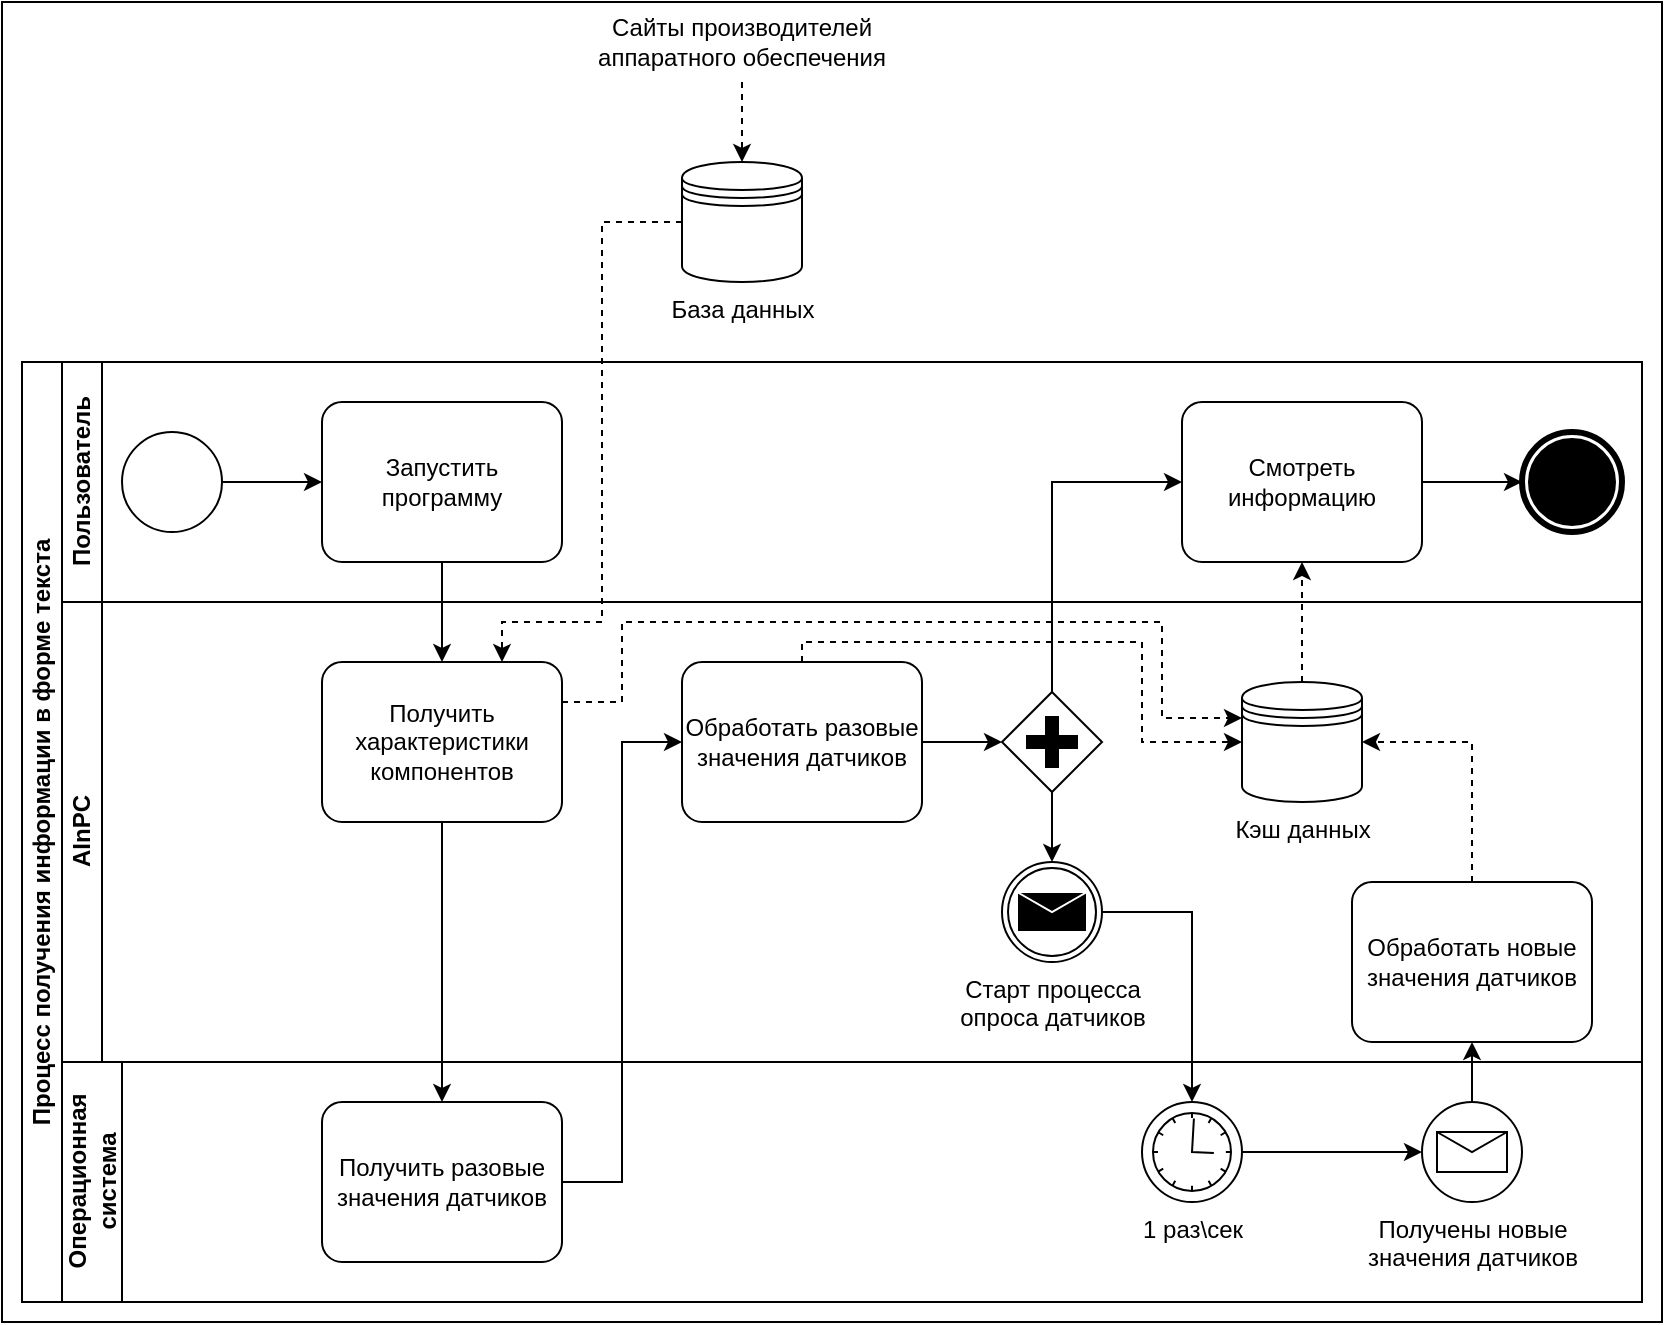 <mxfile version="23.1.5" type="device">
  <diagram name="Страница — 1" id="ldbGfHZ0eZPmSLidIe8T">
    <mxGraphModel dx="1026" dy="692" grid="1" gridSize="10" guides="1" tooltips="1" connect="1" arrows="1" fold="1" page="1" pageScale="1" pageWidth="827" pageHeight="1169" math="0" shadow="0">
      <root>
        <mxCell id="0" />
        <mxCell id="1" parent="0" />
        <mxCell id="xImVlEGAfn_o48DZk_ja-41" value="" style="rounded=0;whiteSpace=wrap;html=1;" vertex="1" parent="1">
          <mxGeometry width="830" height="660" as="geometry" />
        </mxCell>
        <mxCell id="xImVlEGAfn_o48DZk_ja-1" value="Процесс получения информации в форме текста" style="swimlane;html=1;childLayout=stackLayout;resizeParent=1;resizeParentMax=0;horizontal=0;startSize=20;horizontalStack=0;whiteSpace=wrap;" vertex="1" parent="1">
          <mxGeometry x="10" y="180" width="810" height="470" as="geometry" />
        </mxCell>
        <mxCell id="xImVlEGAfn_o48DZk_ja-2" value="Пользователь" style="swimlane;html=1;startSize=20;horizontal=0;" vertex="1" parent="xImVlEGAfn_o48DZk_ja-1">
          <mxGeometry x="20" width="790" height="120" as="geometry" />
        </mxCell>
        <mxCell id="xImVlEGAfn_o48DZk_ja-9" style="edgeStyle=orthogonalEdgeStyle;rounded=0;orthogonalLoop=1;jettySize=auto;html=1;" edge="1" parent="xImVlEGAfn_o48DZk_ja-2" source="xImVlEGAfn_o48DZk_ja-5" target="xImVlEGAfn_o48DZk_ja-6">
          <mxGeometry relative="1" as="geometry" />
        </mxCell>
        <mxCell id="xImVlEGAfn_o48DZk_ja-5" value="" style="points=[[0.145,0.145,0],[0.5,0,0],[0.855,0.145,0],[1,0.5,0],[0.855,0.855,0],[0.5,1,0],[0.145,0.855,0],[0,0.5,0]];shape=mxgraph.bpmn.event;html=1;verticalLabelPosition=bottom;labelBackgroundColor=#ffffff;verticalAlign=top;align=center;perimeter=ellipsePerimeter;outlineConnect=0;aspect=fixed;outline=standard;symbol=general;" vertex="1" parent="xImVlEGAfn_o48DZk_ja-2">
          <mxGeometry x="30" y="35" width="50" height="50" as="geometry" />
        </mxCell>
        <mxCell id="xImVlEGAfn_o48DZk_ja-6" value="Запустить программу" style="points=[[0.25,0,0],[0.5,0,0],[0.75,0,0],[1,0.25,0],[1,0.5,0],[1,0.75,0],[0.75,1,0],[0.5,1,0],[0.25,1,0],[0,0.75,0],[0,0.5,0],[0,0.25,0]];shape=mxgraph.bpmn.task;whiteSpace=wrap;rectStyle=rounded;size=10;html=1;container=1;expand=0;collapsible=0;taskMarker=abstract;" vertex="1" parent="xImVlEGAfn_o48DZk_ja-2">
          <mxGeometry x="130" y="20" width="120" height="80" as="geometry" />
        </mxCell>
        <mxCell id="xImVlEGAfn_o48DZk_ja-21" style="edgeStyle=orthogonalEdgeStyle;rounded=0;orthogonalLoop=1;jettySize=auto;html=1;" edge="1" parent="xImVlEGAfn_o48DZk_ja-2" source="xImVlEGAfn_o48DZk_ja-19" target="xImVlEGAfn_o48DZk_ja-20">
          <mxGeometry relative="1" as="geometry" />
        </mxCell>
        <mxCell id="xImVlEGAfn_o48DZk_ja-19" value="Смотреть информацию" style="points=[[0.25,0,0],[0.5,0,0],[0.75,0,0],[1,0.25,0],[1,0.5,0],[1,0.75,0],[0.75,1,0],[0.5,1,0],[0.25,1,0],[0,0.75,0],[0,0.5,0],[0,0.25,0]];shape=mxgraph.bpmn.task;whiteSpace=wrap;rectStyle=rounded;size=10;html=1;container=1;expand=0;collapsible=0;taskMarker=abstract;" vertex="1" parent="xImVlEGAfn_o48DZk_ja-2">
          <mxGeometry x="560" y="20" width="120" height="80" as="geometry" />
        </mxCell>
        <mxCell id="xImVlEGAfn_o48DZk_ja-20" value="" style="points=[[0.145,0.145,0],[0.5,0,0],[0.855,0.145,0],[1,0.5,0],[0.855,0.855,0],[0.5,1,0],[0.145,0.855,0],[0,0.5,0]];shape=mxgraph.bpmn.event;html=1;verticalLabelPosition=bottom;labelBackgroundColor=#ffffff;verticalAlign=top;align=center;perimeter=ellipsePerimeter;outlineConnect=0;aspect=fixed;outline=end;symbol=terminate;" vertex="1" parent="xImVlEGAfn_o48DZk_ja-2">
          <mxGeometry x="730" y="35" width="50" height="50" as="geometry" />
        </mxCell>
        <mxCell id="xImVlEGAfn_o48DZk_ja-3" value="AInPC" style="swimlane;html=1;startSize=20;horizontal=0;" vertex="1" parent="xImVlEGAfn_o48DZk_ja-1">
          <mxGeometry x="20" y="120" width="790" height="230" as="geometry" />
        </mxCell>
        <mxCell id="xImVlEGAfn_o48DZk_ja-40" style="edgeStyle=orthogonalEdgeStyle;rounded=0;orthogonalLoop=1;jettySize=auto;html=1;exitX=1;exitY=0.25;exitDx=0;exitDy=0;exitPerimeter=0;entryX=0;entryY=0.3;entryDx=0;entryDy=0;dashed=1;" edge="1" parent="xImVlEGAfn_o48DZk_ja-3" source="xImVlEGAfn_o48DZk_ja-7" target="xImVlEGAfn_o48DZk_ja-23">
          <mxGeometry relative="1" as="geometry">
            <Array as="points">
              <mxPoint x="280" y="50" />
              <mxPoint x="280" y="10" />
              <mxPoint x="550" y="10" />
              <mxPoint x="550" y="58" />
            </Array>
          </mxGeometry>
        </mxCell>
        <mxCell id="xImVlEGAfn_o48DZk_ja-7" value="Получить характеристики компонентов" style="points=[[0.25,0,0],[0.5,0,0],[0.75,0,0],[1,0.25,0],[1,0.5,0],[1,0.75,0],[0.75,1,0],[0.5,1,0],[0.25,1,0],[0,0.75,0],[0,0.5,0],[0,0.25,0]];shape=mxgraph.bpmn.task;whiteSpace=wrap;rectStyle=rounded;size=10;html=1;container=1;expand=0;collapsible=0;taskMarker=abstract;" vertex="1" parent="xImVlEGAfn_o48DZk_ja-3">
          <mxGeometry x="130" y="30" width="120" height="80" as="geometry" />
        </mxCell>
        <mxCell id="xImVlEGAfn_o48DZk_ja-24" style="edgeStyle=orthogonalEdgeStyle;rounded=0;orthogonalLoop=1;jettySize=auto;html=1;" edge="1" parent="xImVlEGAfn_o48DZk_ja-3" source="xImVlEGAfn_o48DZk_ja-17" target="xImVlEGAfn_o48DZk_ja-22">
          <mxGeometry relative="1" as="geometry" />
        </mxCell>
        <mxCell id="xImVlEGAfn_o48DZk_ja-36" style="edgeStyle=orthogonalEdgeStyle;rounded=0;orthogonalLoop=1;jettySize=auto;html=1;entryX=0;entryY=0.5;entryDx=0;entryDy=0;exitX=0.5;exitY=0;exitDx=0;exitDy=0;exitPerimeter=0;dashed=1;" edge="1" parent="xImVlEGAfn_o48DZk_ja-3" source="xImVlEGAfn_o48DZk_ja-17" target="xImVlEGAfn_o48DZk_ja-23">
          <mxGeometry relative="1" as="geometry">
            <Array as="points">
              <mxPoint x="370" y="20" />
              <mxPoint x="540" y="20" />
              <mxPoint x="540" y="70" />
            </Array>
          </mxGeometry>
        </mxCell>
        <mxCell id="xImVlEGAfn_o48DZk_ja-17" value="Обработать разовые значения датчиков" style="points=[[0.25,0,0],[0.5,0,0],[0.75,0,0],[1,0.25,0],[1,0.5,0],[1,0.75,0],[0.75,1,0],[0.5,1,0],[0.25,1,0],[0,0.75,0],[0,0.5,0],[0,0.25,0]];shape=mxgraph.bpmn.task;whiteSpace=wrap;rectStyle=rounded;size=10;html=1;container=1;expand=0;collapsible=0;taskMarker=abstract;" vertex="1" parent="xImVlEGAfn_o48DZk_ja-3">
          <mxGeometry x="310" y="30" width="120" height="80" as="geometry" />
        </mxCell>
        <mxCell id="xImVlEGAfn_o48DZk_ja-27" style="edgeStyle=orthogonalEdgeStyle;rounded=0;orthogonalLoop=1;jettySize=auto;html=1;" edge="1" parent="xImVlEGAfn_o48DZk_ja-3" source="xImVlEGAfn_o48DZk_ja-22" target="xImVlEGAfn_o48DZk_ja-26">
          <mxGeometry relative="1" as="geometry" />
        </mxCell>
        <mxCell id="xImVlEGAfn_o48DZk_ja-22" value="" style="points=[[0.25,0.25,0],[0.5,0,0],[0.75,0.25,0],[1,0.5,0],[0.75,0.75,0],[0.5,1,0],[0.25,0.75,0],[0,0.5,0]];shape=mxgraph.bpmn.gateway2;html=1;verticalLabelPosition=bottom;labelBackgroundColor=#ffffff;verticalAlign=top;align=center;perimeter=rhombusPerimeter;outlineConnect=0;outline=none;symbol=none;gwType=parallel;" vertex="1" parent="xImVlEGAfn_o48DZk_ja-3">
          <mxGeometry x="470" y="45" width="50" height="50" as="geometry" />
        </mxCell>
        <mxCell id="xImVlEGAfn_o48DZk_ja-23" value="Кэш данных" style="shape=datastore;html=1;labelPosition=center;verticalLabelPosition=bottom;align=center;verticalAlign=top;" vertex="1" parent="xImVlEGAfn_o48DZk_ja-3">
          <mxGeometry x="590" y="40" width="60" height="60" as="geometry" />
        </mxCell>
        <mxCell id="xImVlEGAfn_o48DZk_ja-26" value="Старт процесса&lt;br&gt;опроса датчиков" style="points=[[0.145,0.145,0],[0.5,0,0],[0.855,0.145,0],[1,0.5,0],[0.855,0.855,0],[0.5,1,0],[0.145,0.855,0],[0,0.5,0]];shape=mxgraph.bpmn.event;html=1;verticalLabelPosition=bottom;labelBackgroundColor=#ffffff;verticalAlign=top;align=center;perimeter=ellipsePerimeter;outlineConnect=0;aspect=fixed;outline=throwing;symbol=message;" vertex="1" parent="xImVlEGAfn_o48DZk_ja-3">
          <mxGeometry x="470" y="130" width="50" height="50" as="geometry" />
        </mxCell>
        <mxCell id="xImVlEGAfn_o48DZk_ja-35" style="edgeStyle=orthogonalEdgeStyle;rounded=0;orthogonalLoop=1;jettySize=auto;html=1;entryX=1;entryY=0.5;entryDx=0;entryDy=0;dashed=1;" edge="1" parent="xImVlEGAfn_o48DZk_ja-3" source="xImVlEGAfn_o48DZk_ja-33" target="xImVlEGAfn_o48DZk_ja-23">
          <mxGeometry relative="1" as="geometry" />
        </mxCell>
        <mxCell id="xImVlEGAfn_o48DZk_ja-33" value="Обработать новые значения датчиков" style="points=[[0.25,0,0],[0.5,0,0],[0.75,0,0],[1,0.25,0],[1,0.5,0],[1,0.75,0],[0.75,1,0],[0.5,1,0],[0.25,1,0],[0,0.75,0],[0,0.5,0],[0,0.25,0]];shape=mxgraph.bpmn.task;whiteSpace=wrap;rectStyle=rounded;size=10;html=1;container=1;expand=0;collapsible=0;taskMarker=abstract;" vertex="1" parent="xImVlEGAfn_o48DZk_ja-3">
          <mxGeometry x="645" y="140" width="120" height="80" as="geometry" />
        </mxCell>
        <mxCell id="xImVlEGAfn_o48DZk_ja-4" value="Операционная&lt;br&gt;система" style="swimlane;html=1;startSize=30;horizontal=0;" vertex="1" parent="xImVlEGAfn_o48DZk_ja-1">
          <mxGeometry x="20" y="350" width="790" height="120" as="geometry" />
        </mxCell>
        <mxCell id="xImVlEGAfn_o48DZk_ja-15" value="Получить разовые значения датчиков" style="points=[[0.25,0,0],[0.5,0,0],[0.75,0,0],[1,0.25,0],[1,0.5,0],[1,0.75,0],[0.75,1,0],[0.5,1,0],[0.25,1,0],[0,0.75,0],[0,0.5,0],[0,0.25,0]];shape=mxgraph.bpmn.task;whiteSpace=wrap;rectStyle=rounded;size=10;html=1;container=1;expand=0;collapsible=0;taskMarker=abstract;" vertex="1" parent="xImVlEGAfn_o48DZk_ja-4">
          <mxGeometry x="130" y="20" width="120" height="80" as="geometry" />
        </mxCell>
        <mxCell id="xImVlEGAfn_o48DZk_ja-32" style="edgeStyle=orthogonalEdgeStyle;rounded=0;orthogonalLoop=1;jettySize=auto;html=1;" edge="1" parent="xImVlEGAfn_o48DZk_ja-4" source="xImVlEGAfn_o48DZk_ja-28" target="xImVlEGAfn_o48DZk_ja-30">
          <mxGeometry relative="1" as="geometry" />
        </mxCell>
        <mxCell id="xImVlEGAfn_o48DZk_ja-28" value="1 раз\сек" style="points=[[0.145,0.145,0],[0.5,0,0],[0.855,0.145,0],[1,0.5,0],[0.855,0.855,0],[0.5,1,0],[0.145,0.855,0],[0,0.5,0]];shape=mxgraph.bpmn.event;html=1;verticalLabelPosition=bottom;labelBackgroundColor=#ffffff;verticalAlign=top;align=center;perimeter=ellipsePerimeter;outlineConnect=0;aspect=fixed;outline=standard;symbol=timer;" vertex="1" parent="xImVlEGAfn_o48DZk_ja-4">
          <mxGeometry x="540" y="20" width="50" height="50" as="geometry" />
        </mxCell>
        <mxCell id="xImVlEGAfn_o48DZk_ja-30" value="Получены новые&lt;br&gt;значения датчиков" style="points=[[0.145,0.145,0],[0.5,0,0],[0.855,0.145,0],[1,0.5,0],[0.855,0.855,0],[0.5,1,0],[0.145,0.855,0],[0,0.5,0]];shape=mxgraph.bpmn.event;html=1;verticalLabelPosition=bottom;labelBackgroundColor=#ffffff;verticalAlign=top;align=center;perimeter=ellipsePerimeter;outlineConnect=0;aspect=fixed;outline=standard;symbol=message;" vertex="1" parent="xImVlEGAfn_o48DZk_ja-4">
          <mxGeometry x="680" y="20" width="50" height="50" as="geometry" />
        </mxCell>
        <mxCell id="xImVlEGAfn_o48DZk_ja-8" style="edgeStyle=orthogonalEdgeStyle;rounded=0;orthogonalLoop=1;jettySize=auto;html=1;exitX=0.5;exitY=1;exitDx=0;exitDy=0;exitPerimeter=0;" edge="1" parent="xImVlEGAfn_o48DZk_ja-1" source="xImVlEGAfn_o48DZk_ja-6" target="xImVlEGAfn_o48DZk_ja-7">
          <mxGeometry relative="1" as="geometry" />
        </mxCell>
        <mxCell id="xImVlEGAfn_o48DZk_ja-16" style="edgeStyle=orthogonalEdgeStyle;rounded=0;orthogonalLoop=1;jettySize=auto;html=1;" edge="1" parent="xImVlEGAfn_o48DZk_ja-1" source="xImVlEGAfn_o48DZk_ja-7" target="xImVlEGAfn_o48DZk_ja-15">
          <mxGeometry relative="1" as="geometry" />
        </mxCell>
        <mxCell id="xImVlEGAfn_o48DZk_ja-18" style="edgeStyle=orthogonalEdgeStyle;rounded=0;orthogonalLoop=1;jettySize=auto;html=1;entryX=0;entryY=0.5;entryDx=0;entryDy=0;entryPerimeter=0;" edge="1" parent="xImVlEGAfn_o48DZk_ja-1" source="xImVlEGAfn_o48DZk_ja-15" target="xImVlEGAfn_o48DZk_ja-17">
          <mxGeometry relative="1" as="geometry" />
        </mxCell>
        <mxCell id="xImVlEGAfn_o48DZk_ja-25" style="edgeStyle=orthogonalEdgeStyle;rounded=0;orthogonalLoop=1;jettySize=auto;html=1;entryX=0;entryY=0.5;entryDx=0;entryDy=0;entryPerimeter=0;" edge="1" parent="xImVlEGAfn_o48DZk_ja-1" source="xImVlEGAfn_o48DZk_ja-22" target="xImVlEGAfn_o48DZk_ja-19">
          <mxGeometry relative="1" as="geometry">
            <Array as="points">
              <mxPoint x="515" y="60" />
            </Array>
          </mxGeometry>
        </mxCell>
        <mxCell id="xImVlEGAfn_o48DZk_ja-31" style="edgeStyle=orthogonalEdgeStyle;rounded=0;orthogonalLoop=1;jettySize=auto;html=1;" edge="1" parent="xImVlEGAfn_o48DZk_ja-1" source="xImVlEGAfn_o48DZk_ja-26" target="xImVlEGAfn_o48DZk_ja-28">
          <mxGeometry relative="1" as="geometry" />
        </mxCell>
        <mxCell id="xImVlEGAfn_o48DZk_ja-34" style="edgeStyle=orthogonalEdgeStyle;rounded=0;orthogonalLoop=1;jettySize=auto;html=1;" edge="1" parent="xImVlEGAfn_o48DZk_ja-1" source="xImVlEGAfn_o48DZk_ja-30" target="xImVlEGAfn_o48DZk_ja-33">
          <mxGeometry relative="1" as="geometry" />
        </mxCell>
        <mxCell id="xImVlEGAfn_o48DZk_ja-38" style="edgeStyle=orthogonalEdgeStyle;rounded=0;orthogonalLoop=1;jettySize=auto;html=1;dashed=1;" edge="1" parent="xImVlEGAfn_o48DZk_ja-1" source="xImVlEGAfn_o48DZk_ja-23" target="xImVlEGAfn_o48DZk_ja-19">
          <mxGeometry relative="1" as="geometry" />
        </mxCell>
        <mxCell id="xImVlEGAfn_o48DZk_ja-12" style="edgeStyle=orthogonalEdgeStyle;rounded=0;orthogonalLoop=1;jettySize=auto;html=1;dashed=1;" edge="1" parent="1" source="xImVlEGAfn_o48DZk_ja-10" target="xImVlEGAfn_o48DZk_ja-7">
          <mxGeometry relative="1" as="geometry">
            <mxPoint x="250" y="330" as="targetPoint" />
            <Array as="points">
              <mxPoint x="300" y="110" />
              <mxPoint x="300" y="310" />
              <mxPoint x="250" y="310" />
            </Array>
          </mxGeometry>
        </mxCell>
        <mxCell id="xImVlEGAfn_o48DZk_ja-10" value="База данных" style="shape=datastore;html=1;labelPosition=center;verticalLabelPosition=bottom;align=center;verticalAlign=top;" vertex="1" parent="1">
          <mxGeometry x="340" y="80" width="60" height="60" as="geometry" />
        </mxCell>
        <mxCell id="xImVlEGAfn_o48DZk_ja-14" style="edgeStyle=orthogonalEdgeStyle;rounded=0;orthogonalLoop=1;jettySize=auto;html=1;exitX=0.5;exitY=1;exitDx=0;exitDy=0;dashed=1;" edge="1" parent="1" source="xImVlEGAfn_o48DZk_ja-13" target="xImVlEGAfn_o48DZk_ja-10">
          <mxGeometry relative="1" as="geometry" />
        </mxCell>
        <mxCell id="xImVlEGAfn_o48DZk_ja-13" value="Сайты производителей аппаратного обеспечения" style="text;html=1;align=center;verticalAlign=middle;whiteSpace=wrap;rounded=0;" vertex="1" parent="1">
          <mxGeometry x="295" width="150" height="40" as="geometry" />
        </mxCell>
      </root>
    </mxGraphModel>
  </diagram>
</mxfile>

